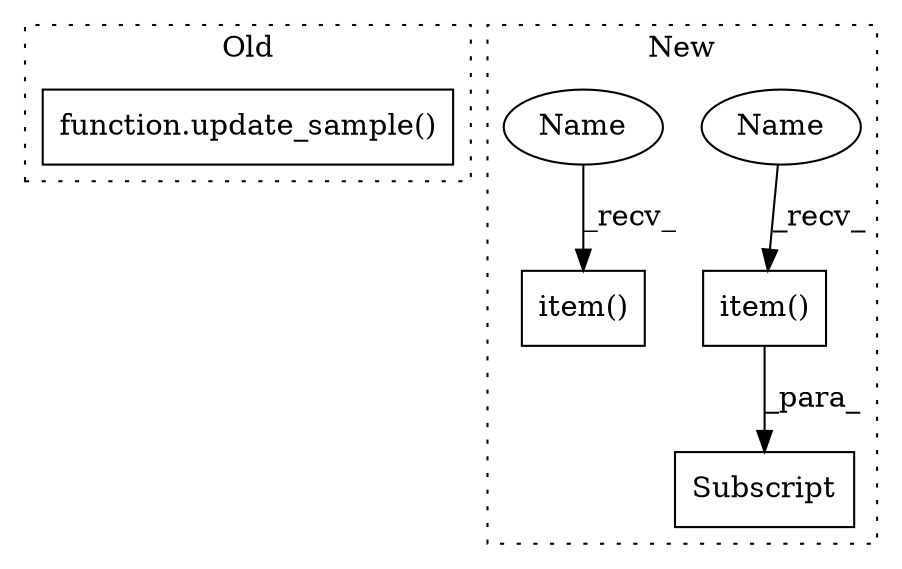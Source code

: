 digraph G {
subgraph cluster0 {
1 [label="function.update_sample()" a="75" s="1766" l="145" shape="box"];
label = "Old";
style="dotted";
}
subgraph cluster1 {
2 [label="item()" a="75" s="1765" l="9" shape="box"];
3 [label="Subscript" a="63" s="1755,0" l="20,0" shape="box"];
4 [label="item()" a="75" s="1734" l="9" shape="box"];
5 [label="Name" a="87" s="1765" l="2" shape="ellipse"];
6 [label="Name" a="87" s="1734" l="2" shape="ellipse"];
label = "New";
style="dotted";
}
2 -> 3 [label="_para_"];
5 -> 2 [label="_recv_"];
6 -> 4 [label="_recv_"];
}